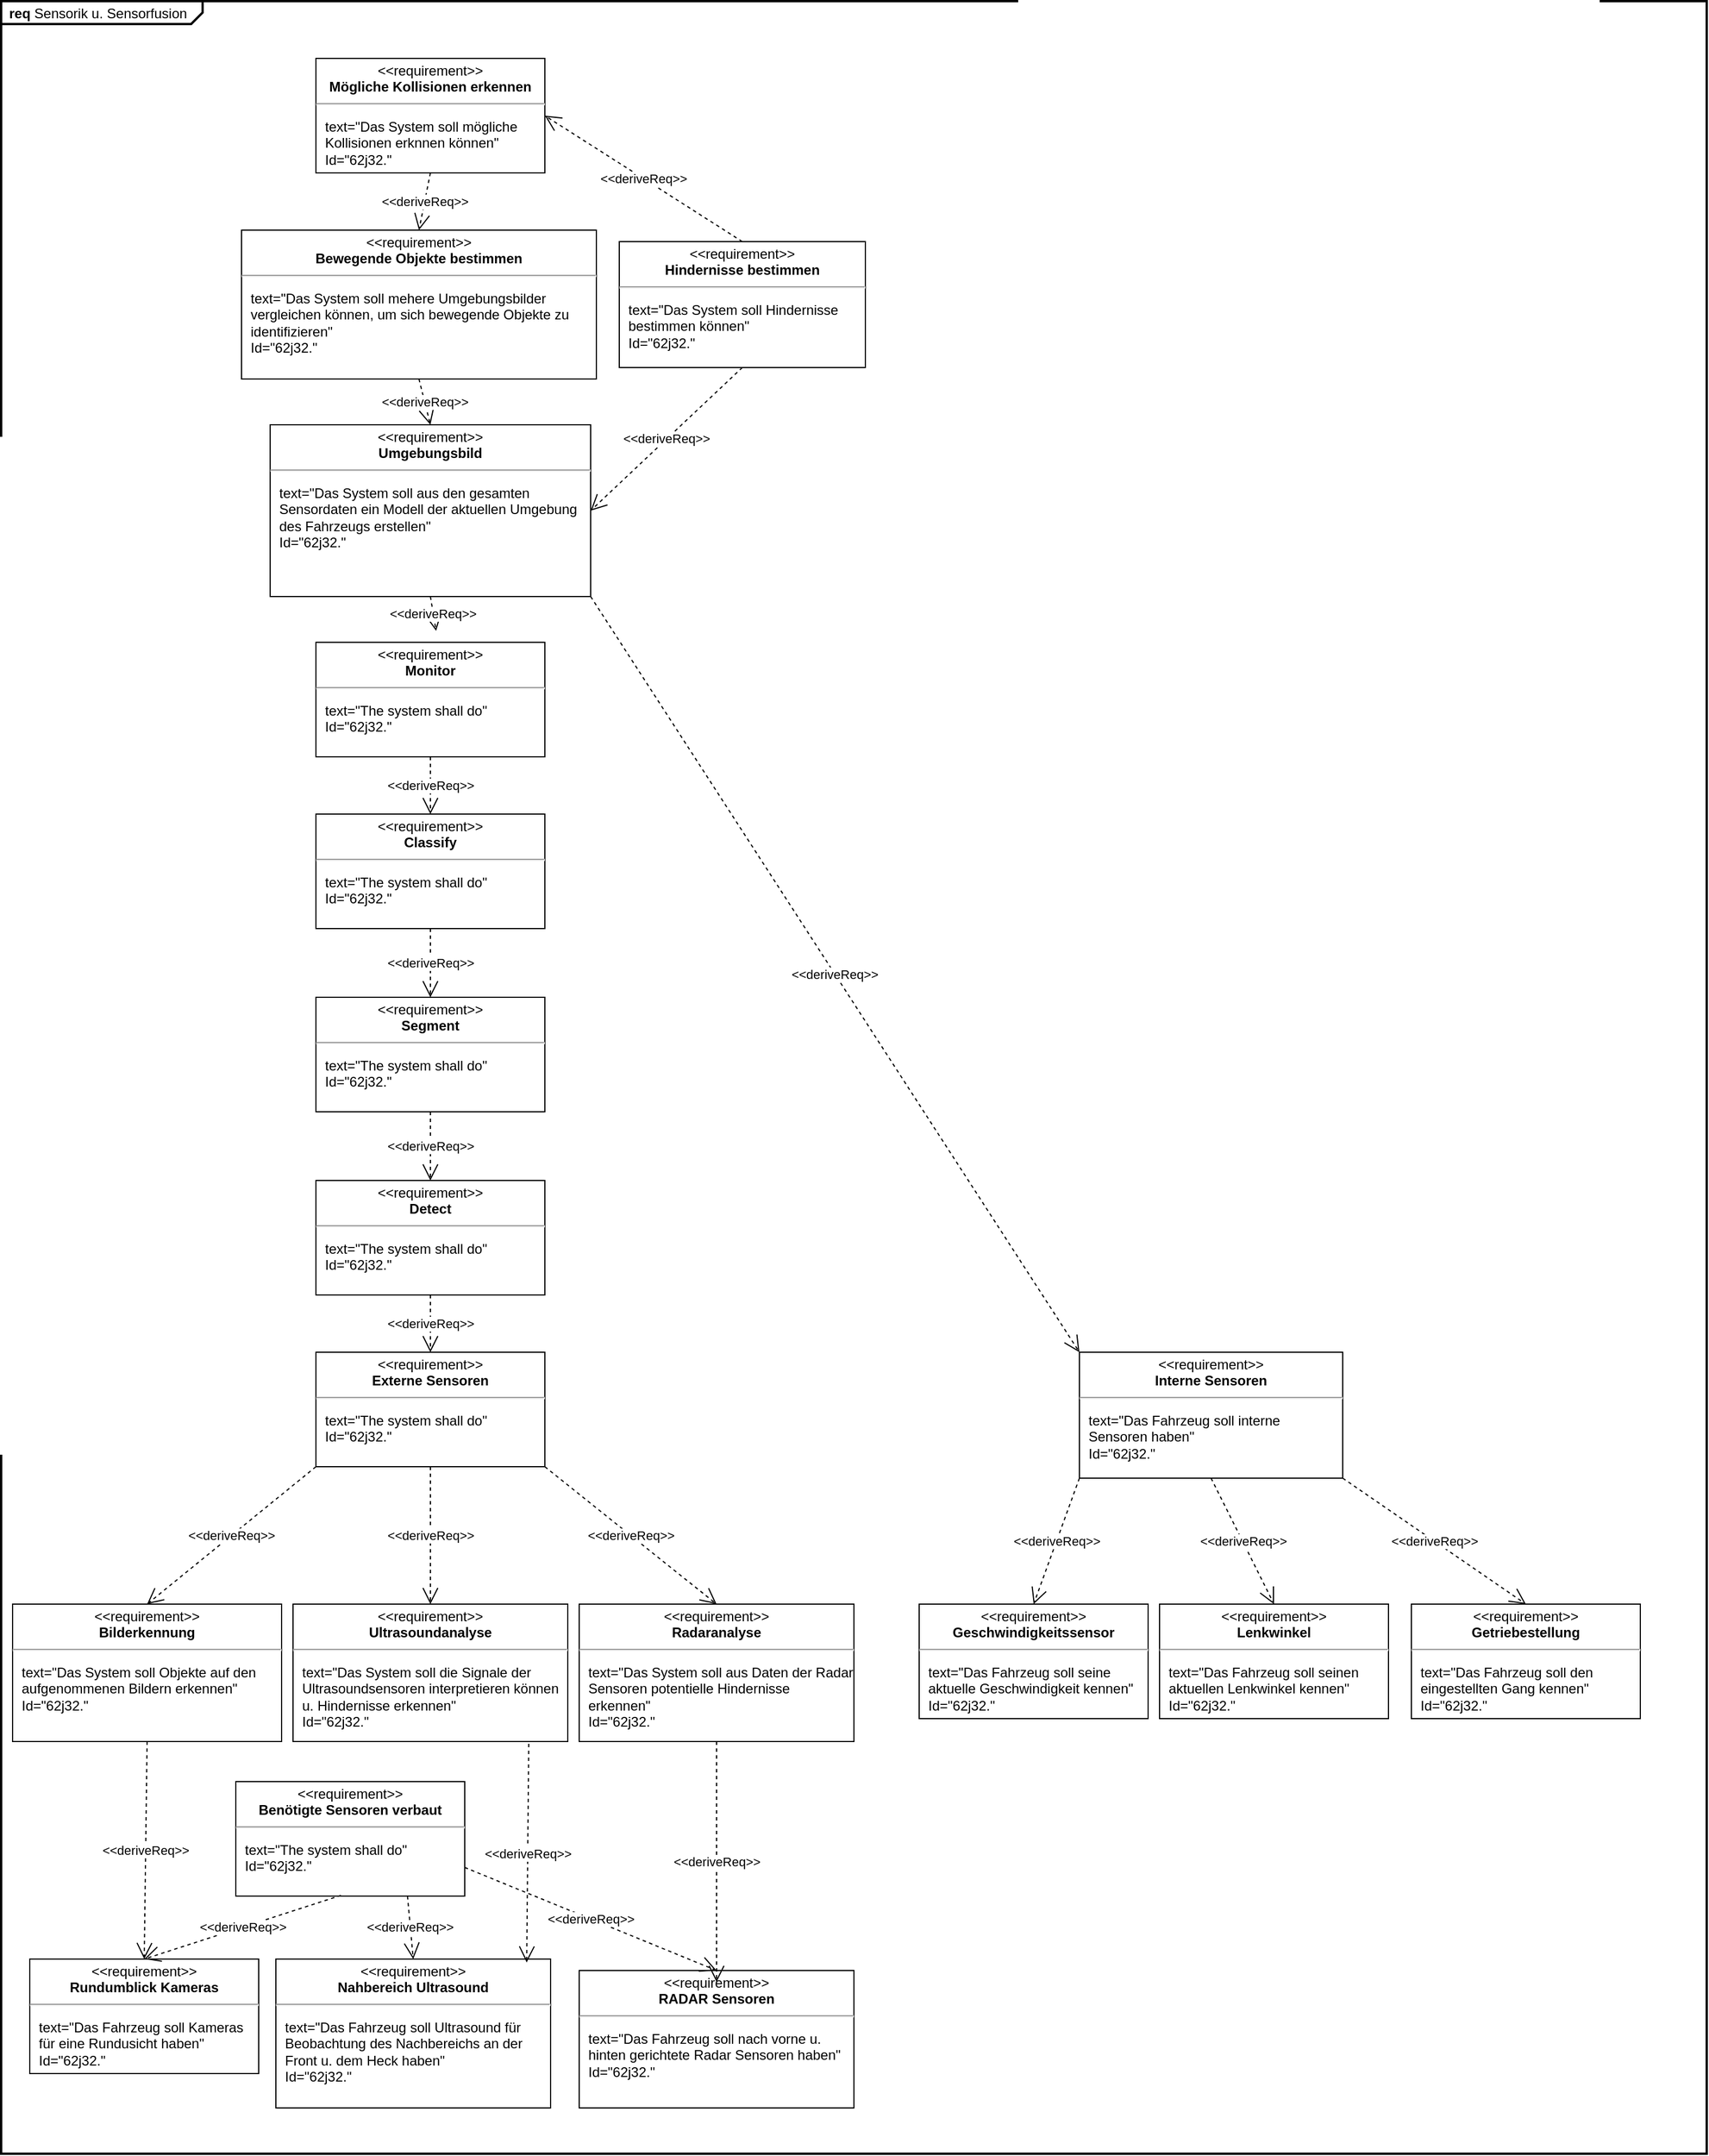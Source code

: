 <mxfile version="22.1.0" type="google">
  <diagram name="Page-1" id="cUt1Z5Ce9xikunBXRKSG">
    <mxGraphModel grid="1" page="1" gridSize="10" guides="1" tooltips="1" connect="1" arrows="1" fold="1" pageScale="1" pageWidth="850" pageHeight="1100" math="0" shadow="0">
      <root>
        <mxCell id="0" />
        <mxCell id="1" parent="0" />
        <mxCell id="ZivWDwuMXYU26zEM_INp-21" value="&lt;p style=&quot;margin:0px;margin-top:4px;margin-left:7px;text-align:left;&quot;&gt;&lt;b&gt;req&lt;/b&gt;  Sensorik u. Sensorfusion&lt;/p&gt;" style="html=1;shape=mxgraph.sysml.package;overflow=fill;labelX=176;strokeWidth=2;align=center;" vertex="1" parent="1">
          <mxGeometry x="40" y="-1070" width="1490" height="1880" as="geometry" />
        </mxCell>
        <mxCell id="ZivWDwuMXYU26zEM_INp-5" value="&lt;p style=&quot;margin:0px;margin-top:4px;text-align:center;&quot;&gt;&amp;lt;&amp;lt;requirement&amp;gt;&amp;gt;&lt;br&gt;&lt;b&gt;Rundumblick Kameras&lt;/b&gt;&lt;/p&gt;&lt;hr&gt;&lt;p&gt;&lt;/p&gt;&lt;p style=&quot;margin:0px;margin-left:8px;text-align:left;&quot;&gt;text=&quot;Das Fahrzeug soll Kameras für eine Rundusicht haben&quot;&lt;br&gt;Id=&quot;62j32.&quot;&lt;/p&gt;" style="shape=rect;overflow=fill;html=1;whiteSpace=wrap;align=center;" vertex="1" parent="1">
          <mxGeometry x="65" y="640" width="200" height="100" as="geometry" />
        </mxCell>
        <mxCell id="ZivWDwuMXYU26zEM_INp-6" value="&lt;p style=&quot;margin:0px;margin-top:4px;text-align:center;&quot;&gt;&amp;lt;&amp;lt;requirement&amp;gt;&amp;gt;&lt;br&gt;&lt;b&gt;Benötigte Sensoren verbaut&lt;/b&gt;&lt;/p&gt;&lt;hr&gt;&lt;p&gt;&lt;/p&gt;&lt;p style=&quot;margin:0px;margin-left:8px;text-align:left;&quot;&gt;text=&quot;The system shall do&quot;&lt;br&gt;Id=&quot;62j32.&quot;&lt;/p&gt;" style="shape=rect;overflow=fill;html=1;whiteSpace=wrap;align=center;" vertex="1" parent="1">
          <mxGeometry x="245" y="485" width="200" height="100" as="geometry" />
        </mxCell>
        <mxCell id="ZivWDwuMXYU26zEM_INp-9" value="&lt;p style=&quot;margin:0px;margin-top:4px;text-align:center;&quot;&gt;&amp;lt;&amp;lt;requirement&amp;gt;&amp;gt;&lt;br&gt;&lt;b&gt;Nahbereich Ultrasound&lt;/b&gt;&lt;/p&gt;&lt;hr&gt;&lt;p&gt;&lt;/p&gt;&lt;p style=&quot;margin:0px;margin-left:8px;text-align:left;&quot;&gt;text=&quot;Das Fahrzeug soll Ultrasound für Beobachtung des Nachbereichs an der Front u. dem Heck haben&quot;&lt;br&gt;Id=&quot;62j32.&quot;&lt;/p&gt;" style="shape=rect;overflow=fill;html=1;whiteSpace=wrap;align=center;" vertex="1" parent="1">
          <mxGeometry x="280" y="640" width="240" height="130" as="geometry" />
        </mxCell>
        <mxCell id="ZivWDwuMXYU26zEM_INp-10" value="&lt;p style=&quot;margin:0px;margin-top:4px;text-align:center;&quot;&gt;&amp;lt;&amp;lt;requirement&amp;gt;&amp;gt;&lt;br&gt;&lt;b&gt;RADAR Sensoren&lt;/b&gt;&lt;/p&gt;&lt;hr&gt;&lt;p&gt;&lt;/p&gt;&lt;p style=&quot;margin:0px;margin-left:8px;text-align:left;&quot;&gt;text=&quot;Das Fahrzeug soll nach vorne u. hinten gerichtete Radar Sensoren haben&quot;&lt;br&gt;Id=&quot;62j32.&quot;&lt;/p&gt;" style="shape=rect;overflow=fill;html=1;whiteSpace=wrap;align=center;" vertex="1" parent="1">
          <mxGeometry x="545" y="650" width="240" height="120" as="geometry" />
        </mxCell>
        <mxCell id="ZivWDwuMXYU26zEM_INp-12" value="&lt;p style=&quot;margin:0px;margin-top:4px;text-align:center;&quot;&gt;&amp;lt;&amp;lt;requirement&amp;gt;&amp;gt;&lt;br&gt;&lt;b&gt;Bilderkennung&lt;/b&gt;&lt;/p&gt;&lt;hr&gt;&lt;p&gt;&lt;/p&gt;&lt;p style=&quot;margin:0px;margin-left:8px;text-align:left;&quot;&gt;text=&quot;Das System soll Objekte auf den aufgenommenen Bildern erkennen&quot;&lt;br&gt;Id=&quot;62j32.&quot;&lt;/p&gt;" style="shape=rect;overflow=fill;html=1;whiteSpace=wrap;align=center;" vertex="1" parent="1">
          <mxGeometry x="50" y="330" width="235" height="120" as="geometry" />
        </mxCell>
        <mxCell id="ZivWDwuMXYU26zEM_INp-13" value="&lt;p style=&quot;margin:0px;margin-top:4px;text-align:center;&quot;&gt;&amp;lt;&amp;lt;requirement&amp;gt;&amp;gt;&lt;br&gt;&lt;b&gt;Radaranalyse&lt;/b&gt;&lt;/p&gt;&lt;hr&gt;&lt;p&gt;&lt;/p&gt;&lt;p style=&quot;margin:0px;margin-left:8px;text-align:left;&quot;&gt;text=&quot;Das System soll aus Daten der Radar Sensoren potentielle Hindernisse erkennen&quot;&lt;br&gt;Id=&quot;62j32.&quot;&lt;/p&gt;" style="shape=rect;overflow=fill;html=1;whiteSpace=wrap;align=center;" vertex="1" parent="1">
          <mxGeometry x="545" y="330" width="240" height="120" as="geometry" />
        </mxCell>
        <mxCell id="ZivWDwuMXYU26zEM_INp-14" value="&lt;p style=&quot;margin:0px;margin-top:4px;text-align:center;&quot;&gt;&amp;lt;&amp;lt;requirement&amp;gt;&amp;gt;&lt;br&gt;&lt;b&gt;Ultrasoundanalyse&lt;/b&gt;&lt;/p&gt;&lt;hr&gt;&lt;p&gt;&lt;/p&gt;&lt;p style=&quot;margin:0px;margin-left:8px;text-align:left;&quot;&gt;text=&quot;Das System soll die Signale der Ultrasoundsensoren interpretieren können u. Hindernisse erkennen&quot;&lt;br&gt;Id=&quot;62j32.&quot;&lt;/p&gt;" style="shape=rect;overflow=fill;html=1;whiteSpace=wrap;align=center;" vertex="1" parent="1">
          <mxGeometry x="295" y="330" width="240" height="120" as="geometry" />
        </mxCell>
        <mxCell id="ZivWDwuMXYU26zEM_INp-16" value="&lt;p style=&quot;margin:0px;margin-top:4px;text-align:center;&quot;&gt;&amp;lt;&amp;lt;requirement&amp;gt;&amp;gt;&lt;br&gt;&lt;b&gt;Umgebungsbild&lt;/b&gt;&lt;/p&gt;&lt;hr&gt;&lt;p&gt;&lt;/p&gt;&lt;p style=&quot;margin:0px;margin-left:8px;text-align:left;&quot;&gt;text=&quot;Das System soll aus den gesamten Sensordaten ein Modell der aktuellen Umgebung des Fahrzeugs erstellen&quot;&lt;br&gt;Id=&quot;62j32.&quot;&lt;/p&gt;" style="shape=rect;overflow=fill;html=1;whiteSpace=wrap;align=center;" vertex="1" parent="1">
          <mxGeometry x="275" y="-700" width="280" height="150" as="geometry" />
        </mxCell>
        <mxCell id="ZivWDwuMXYU26zEM_INp-17" value="&lt;p style=&quot;margin:0px;margin-top:4px;text-align:center;&quot;&gt;&amp;lt;&amp;lt;requirement&amp;gt;&amp;gt;&lt;br&gt;&lt;b&gt;Bewegende Objekte bestimmen&lt;/b&gt;&lt;/p&gt;&lt;hr&gt;&lt;p&gt;&lt;/p&gt;&lt;p style=&quot;margin:0px;margin-left:8px;text-align:left;&quot;&gt;text=&quot;Das System soll mehere Umgebungsbilder vergleichen können, um sich bewegende Objekte zu identifizieren&quot;&lt;br&gt;Id=&quot;62j32.&quot;&lt;/p&gt;" style="shape=rect;overflow=fill;html=1;whiteSpace=wrap;align=center;" vertex="1" parent="1">
          <mxGeometry x="250" y="-870" width="310" height="130" as="geometry" />
        </mxCell>
        <mxCell id="ZivWDwuMXYU26zEM_INp-18" value="&lt;p style=&quot;margin:0px;margin-top:4px;text-align:center;&quot;&gt;&amp;lt;&amp;lt;requirement&amp;gt;&amp;gt;&lt;br&gt;&lt;b&gt;Mögliche Kollisionen erkennen&lt;/b&gt;&lt;/p&gt;&lt;hr&gt;&lt;p&gt;&lt;/p&gt;&lt;p style=&quot;margin:0px;margin-left:8px;text-align:left;&quot;&gt;text=&quot;Das System soll mögliche Kollisionen erknnen können&quot;&lt;br&gt;Id=&quot;62j32.&quot;&lt;/p&gt;" style="shape=rect;overflow=fill;html=1;whiteSpace=wrap;align=center;" vertex="1" parent="1">
          <mxGeometry x="315" y="-1020" width="200" height="100" as="geometry" />
        </mxCell>
        <mxCell id="ZivWDwuMXYU26zEM_INp-24" value="&amp;lt;&amp;lt;deriveReq&amp;gt;&amp;gt;" style="endArrow=open;html=1;edgeStyle=none;endSize=12;dashed=1;rounded=0;exitX=0.459;exitY=0.994;exitDx=0;exitDy=0;exitPerimeter=0;entryX=0.5;entryY=0;entryDx=0;entryDy=0;" edge="1" parent="1" source="ZivWDwuMXYU26zEM_INp-6" target="ZivWDwuMXYU26zEM_INp-5">
          <mxGeometry relative="1" as="geometry">
            <mxPoint x="305" y="820" as="sourcePoint" />
            <mxPoint x="425" y="820" as="targetPoint" />
          </mxGeometry>
        </mxCell>
        <mxCell id="ZivWDwuMXYU26zEM_INp-29" value="&amp;lt;&amp;lt;deriveReq&amp;gt;&amp;gt;" style="endArrow=open;html=1;edgeStyle=none;endSize=12;dashed=1;rounded=0;exitX=0.75;exitY=1;exitDx=0;exitDy=0;entryX=0.5;entryY=0;entryDx=0;entryDy=0;" edge="1" parent="1" source="ZivWDwuMXYU26zEM_INp-6" target="ZivWDwuMXYU26zEM_INp-9">
          <mxGeometry relative="1" as="geometry">
            <mxPoint x="207" y="649" as="sourcePoint" />
            <mxPoint x="205" y="680" as="targetPoint" />
          </mxGeometry>
        </mxCell>
        <mxCell id="ZivWDwuMXYU26zEM_INp-30" value="&amp;lt;&amp;lt;deriveReq&amp;gt;&amp;gt;" style="endArrow=open;html=1;edgeStyle=none;endSize=12;dashed=1;rounded=0;exitX=1;exitY=0.75;exitDx=0;exitDy=0;entryX=0.5;entryY=0;entryDx=0;entryDy=0;" edge="1" parent="1" source="ZivWDwuMXYU26zEM_INp-6" target="ZivWDwuMXYU26zEM_INp-10">
          <mxGeometry relative="1" as="geometry">
            <mxPoint x="217" y="659" as="sourcePoint" />
            <mxPoint x="215" y="690" as="targetPoint" />
          </mxGeometry>
        </mxCell>
        <mxCell id="ZivWDwuMXYU26zEM_INp-31" value="&amp;lt;&amp;lt;deriveReq&amp;gt;&amp;gt;" style="endArrow=open;html=1;edgeStyle=none;endSize=12;dashed=1;rounded=0;exitX=0.5;exitY=1;exitDx=0;exitDy=0;entryX=0.5;entryY=0;entryDx=0;entryDy=0;" edge="1" parent="1" source="ZivWDwuMXYU26zEM_INp-12" target="ZivWDwuMXYU26zEM_INp-5">
          <mxGeometry relative="1" as="geometry">
            <mxPoint x="227" y="669" as="sourcePoint" />
            <mxPoint x="225" y="700" as="targetPoint" />
          </mxGeometry>
        </mxCell>
        <mxCell id="ZivWDwuMXYU26zEM_INp-32" value="&amp;lt;&amp;lt;deriveReq&amp;gt;&amp;gt;" style="endArrow=open;html=1;edgeStyle=none;endSize=12;dashed=1;rounded=0;exitX=0.858;exitY=1.017;exitDx=0;exitDy=0;exitPerimeter=0;entryX=0.913;entryY=0.023;entryDx=0;entryDy=0;entryPerimeter=0;" edge="1" parent="1" source="ZivWDwuMXYU26zEM_INp-14" target="ZivWDwuMXYU26zEM_INp-9">
          <mxGeometry relative="1" as="geometry">
            <mxPoint x="237" y="679" as="sourcePoint" />
            <mxPoint x="235" y="710" as="targetPoint" />
          </mxGeometry>
        </mxCell>
        <mxCell id="ZivWDwuMXYU26zEM_INp-33" value="&amp;lt;&amp;lt;deriveReq&amp;gt;&amp;gt;" style="endArrow=open;html=1;edgeStyle=none;endSize=12;dashed=1;rounded=0;exitX=0.5;exitY=1;exitDx=0;exitDy=0;" edge="1" parent="1" source="ZivWDwuMXYU26zEM_INp-13">
          <mxGeometry relative="1" as="geometry">
            <mxPoint x="247" y="689" as="sourcePoint" />
            <mxPoint x="665" y="660" as="targetPoint" />
          </mxGeometry>
        </mxCell>
        <mxCell id="ZivWDwuMXYU26zEM_INp-34" value="&amp;lt;&amp;lt;deriveReq&amp;gt;&amp;gt;" style="endArrow=open;html=1;edgeStyle=none;endSize=12;dashed=1;rounded=0;exitX=0;exitY=1;exitDx=0;exitDy=0;entryX=0.5;entryY=0;entryDx=0;entryDy=0;" edge="1" parent="1" source="kql1UV2FeJ1EaoSSqhS6-2" target="ZivWDwuMXYU26zEM_INp-12">
          <mxGeometry relative="1" as="geometry">
            <mxPoint x="339.5" y="30" as="sourcePoint" />
            <mxPoint x="262" y="540" as="targetPoint" />
          </mxGeometry>
        </mxCell>
        <mxCell id="ZivWDwuMXYU26zEM_INp-35" value="&amp;lt;&amp;lt;deriveReq&amp;gt;&amp;gt;" style="endArrow=open;html=1;edgeStyle=none;endSize=12;dashed=1;rounded=0;exitX=0.5;exitY=1;exitDx=0;exitDy=0;entryX=0.5;entryY=0;entryDx=0;entryDy=0;" edge="1" parent="1" source="kql1UV2FeJ1EaoSSqhS6-2" target="ZivWDwuMXYU26zEM_INp-14">
          <mxGeometry relative="1" as="geometry">
            <mxPoint x="407" y="30" as="sourcePoint" />
            <mxPoint x="272" y="550" as="targetPoint" />
          </mxGeometry>
        </mxCell>
        <mxCell id="ZivWDwuMXYU26zEM_INp-36" value="&amp;lt;&amp;lt;deriveReq&amp;gt;&amp;gt;" style="endArrow=open;html=1;edgeStyle=none;endSize=12;dashed=1;rounded=0;exitX=1;exitY=1;exitDx=0;exitDy=0;entryX=0.5;entryY=0;entryDx=0;entryDy=0;" edge="1" parent="1" source="kql1UV2FeJ1EaoSSqhS6-2" target="ZivWDwuMXYU26zEM_INp-13">
          <mxGeometry relative="1" as="geometry">
            <mxPoint x="474.5" y="30" as="sourcePoint" />
            <mxPoint x="282" y="560" as="targetPoint" />
          </mxGeometry>
        </mxCell>
        <mxCell id="ZivWDwuMXYU26zEM_INp-37" value="&amp;lt;&amp;lt;deriveReq&amp;gt;&amp;gt;" style="endArrow=open;html=1;edgeStyle=none;endSize=12;dashed=1;rounded=0;exitX=0.5;exitY=1;exitDx=0;exitDy=0;entryX=0.5;entryY=0;entryDx=0;entryDy=0;" edge="1" parent="1" source="ZivWDwuMXYU26zEM_INp-17" target="ZivWDwuMXYU26zEM_INp-16">
          <mxGeometry relative="1" as="geometry">
            <mxPoint x="292" y="-41" as="sourcePoint" />
            <mxPoint x="290" y="-10" as="targetPoint" />
          </mxGeometry>
        </mxCell>
        <mxCell id="ZivWDwuMXYU26zEM_INp-38" value="&amp;lt;&amp;lt;deriveReq&amp;gt;&amp;gt;" style="endArrow=open;html=1;edgeStyle=none;endSize=12;dashed=1;rounded=0;exitX=0.5;exitY=1;exitDx=0;exitDy=0;entryX=0.5;entryY=0;entryDx=0;entryDy=0;" edge="1" parent="1" source="ZivWDwuMXYU26zEM_INp-18" target="ZivWDwuMXYU26zEM_INp-17">
          <mxGeometry relative="1" as="geometry">
            <mxPoint x="640" y="-700" as="sourcePoint" />
            <mxPoint x="740" y="-580" as="targetPoint" />
          </mxGeometry>
        </mxCell>
        <mxCell id="ZivWDwuMXYU26zEM_INp-39" value="&lt;p style=&quot;margin:0px;margin-top:4px;text-align:center;&quot;&gt;&amp;lt;&amp;lt;requirement&amp;gt;&amp;gt;&lt;br&gt;&lt;b&gt;Hindernisse bestimmen&lt;/b&gt;&lt;/p&gt;&lt;hr&gt;&lt;p&gt;&lt;/p&gt;&lt;p style=&quot;margin:0px;margin-left:8px;text-align:left;&quot;&gt;text=&quot;Das System soll Hindernisse bestimmen können&quot;&lt;br&gt;Id=&quot;62j32.&quot;&lt;/p&gt;" style="shape=rect;overflow=fill;html=1;whiteSpace=wrap;align=center;" vertex="1" parent="1">
          <mxGeometry x="580" y="-860" width="215" height="110" as="geometry" />
        </mxCell>
        <mxCell id="ZivWDwuMXYU26zEM_INp-40" value="&amp;lt;&amp;lt;deriveReq&amp;gt;&amp;gt;" style="endArrow=open;html=1;edgeStyle=none;endSize=12;dashed=1;rounded=0;exitX=0.5;exitY=0;exitDx=0;exitDy=0;entryX=1;entryY=0.5;entryDx=0;entryDy=0;" edge="1" parent="1" source="ZivWDwuMXYU26zEM_INp-39" target="ZivWDwuMXYU26zEM_INp-18">
          <mxGeometry relative="1" as="geometry">
            <mxPoint x="425" y="-910" as="sourcePoint" />
            <mxPoint x="425" y="-860" as="targetPoint" />
          </mxGeometry>
        </mxCell>
        <mxCell id="ZivWDwuMXYU26zEM_INp-42" value="&amp;lt;&amp;lt;deriveReq&amp;gt;&amp;gt;" style="endArrow=open;html=1;edgeStyle=none;endSize=12;dashed=1;rounded=0;exitX=0.5;exitY=1;exitDx=0;exitDy=0;entryX=1;entryY=0.5;entryDx=0;entryDy=0;" edge="1" parent="1" source="ZivWDwuMXYU26zEM_INp-39" target="ZivWDwuMXYU26zEM_INp-16">
          <mxGeometry relative="1" as="geometry">
            <mxPoint x="445" y="-890" as="sourcePoint" />
            <mxPoint x="445" y="-840" as="targetPoint" />
          </mxGeometry>
        </mxCell>
        <mxCell id="ZivWDwuMXYU26zEM_INp-43" value="&lt;p style=&quot;margin:0px;margin-top:4px;text-align:center;&quot;&gt;&amp;lt;&amp;lt;requirement&amp;gt;&amp;gt;&lt;br&gt;&lt;b&gt;Getriebestellung&lt;/b&gt;&lt;/p&gt;&lt;hr&gt;&lt;p&gt;&lt;/p&gt;&lt;p style=&quot;margin:0px;margin-left:8px;text-align:left;&quot;&gt;text=&quot;Das Fahrzeug soll den eingestellten Gang kennen&quot;&lt;br&gt;Id=&quot;62j32.&quot;&lt;/p&gt;" style="shape=rect;overflow=fill;html=1;whiteSpace=wrap;align=center;" vertex="1" parent="1">
          <mxGeometry x="1272" y="330" width="200" height="100" as="geometry" />
        </mxCell>
        <mxCell id="ZivWDwuMXYU26zEM_INp-44" value="&lt;p style=&quot;margin:0px;margin-top:4px;text-align:center;&quot;&gt;&amp;lt;&amp;lt;requirement&amp;gt;&amp;gt;&lt;br&gt;&lt;b&gt;Geschwindigkeitssensor&lt;/b&gt;&lt;/p&gt;&lt;hr&gt;&lt;p&gt;&lt;/p&gt;&lt;p style=&quot;margin:0px;margin-left:8px;text-align:left;&quot;&gt;text=&quot;Das Fahrzeug soll seine aktuelle Geschwindigkeit kennen&quot;&lt;br&gt;Id=&quot;62j32.&quot;&lt;/p&gt;" style="shape=rect;overflow=fill;html=1;whiteSpace=wrap;align=center;" vertex="1" parent="1">
          <mxGeometry x="842" y="330" width="200" height="100" as="geometry" />
        </mxCell>
        <mxCell id="ZivWDwuMXYU26zEM_INp-45" value="&lt;p style=&quot;margin:0px;margin-top:4px;text-align:center;&quot;&gt;&amp;lt;&amp;lt;requirement&amp;gt;&amp;gt;&lt;br&gt;&lt;b&gt;Lenkwinkel&lt;/b&gt;&lt;/p&gt;&lt;hr&gt;&lt;p&gt;&lt;/p&gt;&lt;p style=&quot;margin:0px;margin-left:8px;text-align:left;&quot;&gt;text=&quot;Das Fahrzeug soll seinen aktuellen Lenkwinkel kennen&quot;&lt;br&gt;Id=&quot;62j32.&quot;&lt;/p&gt;" style="shape=rect;overflow=fill;html=1;whiteSpace=wrap;align=center;" vertex="1" parent="1">
          <mxGeometry x="1052" y="330" width="200" height="100" as="geometry" />
        </mxCell>
        <mxCell id="ZivWDwuMXYU26zEM_INp-46" value="&lt;p style=&quot;margin:0px;margin-top:4px;text-align:center;&quot;&gt;&amp;lt;&amp;lt;requirement&amp;gt;&amp;gt;&lt;br&gt;&lt;b&gt;Detect&lt;/b&gt;&lt;/p&gt;&lt;hr&gt;&lt;p&gt;&lt;/p&gt;&lt;p style=&quot;margin:0px;margin-left:8px;text-align:left;&quot;&gt;text=&quot;The system shall do&quot;&lt;br&gt;Id=&quot;62j32.&quot;&lt;/p&gt;" style="shape=rect;overflow=fill;html=1;whiteSpace=wrap;align=center;" vertex="1" parent="1">
          <mxGeometry x="315" y="-40" width="200" height="100" as="geometry" />
        </mxCell>
        <mxCell id="ZivWDwuMXYU26zEM_INp-47" value="&lt;p style=&quot;margin:0px;margin-top:4px;text-align:center;&quot;&gt;&amp;lt;&amp;lt;requirement&amp;gt;&amp;gt;&lt;br&gt;&lt;b&gt;Segment&lt;/b&gt;&lt;/p&gt;&lt;hr&gt;&lt;p&gt;&lt;/p&gt;&lt;p style=&quot;margin:0px;margin-left:8px;text-align:left;&quot;&gt;text=&quot;The system shall do&quot;&lt;br&gt;Id=&quot;62j32.&quot;&lt;/p&gt;" style="shape=rect;overflow=fill;html=1;whiteSpace=wrap;align=center;" vertex="1" parent="1">
          <mxGeometry x="315" y="-200" width="200" height="100" as="geometry" />
        </mxCell>
        <mxCell id="ZivWDwuMXYU26zEM_INp-48" value="&lt;p style=&quot;margin:0px;margin-top:4px;text-align:center;&quot;&gt;&amp;lt;&amp;lt;requirement&amp;gt;&amp;gt;&lt;br&gt;&lt;b&gt;Classify&lt;/b&gt;&lt;/p&gt;&lt;hr&gt;&lt;p&gt;&lt;/p&gt;&lt;p style=&quot;margin:0px;margin-left:8px;text-align:left;&quot;&gt;text=&quot;The system shall do&quot;&lt;br&gt;Id=&quot;62j32.&quot;&lt;/p&gt;" style="shape=rect;overflow=fill;html=1;whiteSpace=wrap;align=center;" vertex="1" parent="1">
          <mxGeometry x="315" y="-360" width="200" height="100" as="geometry" />
        </mxCell>
        <mxCell id="ZivWDwuMXYU26zEM_INp-49" value="&lt;p style=&quot;margin:0px;margin-top:4px;text-align:center;&quot;&gt;&amp;lt;&amp;lt;requirement&amp;gt;&amp;gt;&lt;br&gt;&lt;b&gt;Monitor&lt;/b&gt;&lt;/p&gt;&lt;hr&gt;&lt;p&gt;&lt;/p&gt;&lt;p style=&quot;margin:0px;margin-left:8px;text-align:left;&quot;&gt;text=&quot;The system shall do&quot;&lt;br&gt;Id=&quot;62j32.&quot;&lt;/p&gt;" style="shape=rect;overflow=fill;html=1;whiteSpace=wrap;align=center;" vertex="1" parent="1">
          <mxGeometry x="315" y="-510" width="200" height="100" as="geometry" />
        </mxCell>
        <mxCell id="kql1UV2FeJ1EaoSSqhS6-1" value="&lt;p style=&quot;margin:0px;margin-top:4px;text-align:center;&quot;&gt;&amp;lt;&amp;lt;requirement&amp;gt;&amp;gt;&lt;br&gt;&lt;b&gt;Interne Sensoren&lt;/b&gt;&lt;/p&gt;&lt;hr&gt;&lt;p&gt;&lt;/p&gt;&lt;p style=&quot;margin:0px;margin-left:8px;text-align:left;&quot;&gt;text=&quot;Das Fahrzeug soll interne Sensoren haben&quot;&lt;br&gt;Id=&quot;62j32.&quot;&lt;/p&gt;" style="shape=rect;overflow=fill;html=1;whiteSpace=wrap;align=center;" vertex="1" parent="1">
          <mxGeometry x="982" y="110" width="230" height="110" as="geometry" />
        </mxCell>
        <mxCell id="kql1UV2FeJ1EaoSSqhS6-2" value="&lt;p style=&quot;margin:0px;margin-top:4px;text-align:center;&quot;&gt;&amp;lt;&amp;lt;requirement&amp;gt;&amp;gt;&lt;br&gt;&lt;b&gt;Externe Sensoren&lt;/b&gt;&lt;/p&gt;&lt;hr&gt;&lt;p&gt;&lt;/p&gt;&lt;p style=&quot;margin:0px;margin-left:8px;text-align:left;&quot;&gt;text=&quot;The system shall do&quot;&lt;br&gt;Id=&quot;62j32.&quot;&lt;/p&gt;" style="shape=rect;overflow=fill;html=1;whiteSpace=wrap;align=center;" vertex="1" parent="1">
          <mxGeometry x="315" y="110" width="200" height="100" as="geometry" />
        </mxCell>
        <mxCell id="kql1UV2FeJ1EaoSSqhS6-3" value="&amp;lt;&amp;lt;deriveReq&amp;gt;&amp;gt;" style="endArrow=open;html=1;edgeStyle=none;endSize=12;dashed=1;rounded=0;entryX=0.5;entryY=0;entryDx=0;entryDy=0;" edge="1" parent="1" target="kql1UV2FeJ1EaoSSqhS6-2">
          <mxGeometry relative="1" as="geometry">
            <mxPoint x="415" y="60" as="sourcePoint" />
            <mxPoint x="423" y="-240" as="targetPoint" />
          </mxGeometry>
        </mxCell>
        <mxCell id="kql1UV2FeJ1EaoSSqhS6-4" value="&amp;lt;&amp;lt;deriveReq&amp;gt;&amp;gt;" style="endArrow=open;html=1;edgeStyle=none;endSize=12;dashed=1;rounded=0;exitX=0;exitY=1;exitDx=0;exitDy=0;entryX=0.5;entryY=0;entryDx=0;entryDy=0;" edge="1" parent="1" source="kql1UV2FeJ1EaoSSqhS6-1" target="ZivWDwuMXYU26zEM_INp-44">
          <mxGeometry relative="1" as="geometry">
            <mxPoint x="427" y="230" as="sourcePoint" />
            <mxPoint x="435" y="350" as="targetPoint" />
          </mxGeometry>
        </mxCell>
        <mxCell id="kql1UV2FeJ1EaoSSqhS6-5" value="&amp;lt;&amp;lt;deriveReq&amp;gt;&amp;gt;" style="endArrow=open;html=1;edgeStyle=none;endSize=12;dashed=1;rounded=0;exitX=0.5;exitY=1;exitDx=0;exitDy=0;entryX=0.5;entryY=0;entryDx=0;entryDy=0;" edge="1" parent="1" source="kql1UV2FeJ1EaoSSqhS6-1" target="ZivWDwuMXYU26zEM_INp-45">
          <mxGeometry relative="1" as="geometry">
            <mxPoint x="437" y="240" as="sourcePoint" />
            <mxPoint x="445" y="360" as="targetPoint" />
          </mxGeometry>
        </mxCell>
        <mxCell id="kql1UV2FeJ1EaoSSqhS6-6" value="&amp;lt;&amp;lt;deriveReq&amp;gt;&amp;gt;" style="endArrow=open;html=1;edgeStyle=none;endSize=12;dashed=1;rounded=0;exitX=1;exitY=1;exitDx=0;exitDy=0;entryX=0.5;entryY=0;entryDx=0;entryDy=0;" edge="1" parent="1" source="kql1UV2FeJ1EaoSSqhS6-1" target="ZivWDwuMXYU26zEM_INp-43">
          <mxGeometry relative="1" as="geometry">
            <mxPoint x="447" y="250" as="sourcePoint" />
            <mxPoint x="455" y="370" as="targetPoint" />
          </mxGeometry>
        </mxCell>
        <mxCell id="kql1UV2FeJ1EaoSSqhS6-7" value="&amp;lt;&amp;lt;deriveReq&amp;gt;&amp;gt;" style="endArrow=open;html=1;edgeStyle=none;endSize=12;dashed=1;rounded=0;exitX=1;exitY=1;exitDx=0;exitDy=0;entryX=0;entryY=0;entryDx=0;entryDy=0;" edge="1" parent="1" source="ZivWDwuMXYU26zEM_INp-16" target="kql1UV2FeJ1EaoSSqhS6-1">
          <mxGeometry relative="1" as="geometry">
            <mxPoint x="455" y="-320" as="sourcePoint" />
            <mxPoint x="463" y="-200" as="targetPoint" />
          </mxGeometry>
        </mxCell>
        <mxCell id="-LhFyR1HotX3XMiDyxFP-1" value="&amp;lt;&amp;lt;deriveReq&amp;gt;&amp;gt;" style="endArrow=open;html=1;edgeStyle=none;endSize=12;dashed=1;rounded=0;exitX=0.5;exitY=1;exitDx=0;exitDy=0;entryX=0.5;entryY=0;entryDx=0;entryDy=0;" edge="1" parent="1" source="ZivWDwuMXYU26zEM_INp-47" target="ZivWDwuMXYU26zEM_INp-46">
          <mxGeometry relative="1" as="geometry">
            <mxPoint x="-267" y="-10" as="sourcePoint" />
            <mxPoint x="-259" y="110" as="targetPoint" />
          </mxGeometry>
        </mxCell>
        <mxCell id="-LhFyR1HotX3XMiDyxFP-2" value="&amp;lt;&amp;lt;deriveReq&amp;gt;&amp;gt;" style="endArrow=open;html=1;edgeStyle=none;endSize=12;dashed=1;rounded=0;exitX=0.5;exitY=1;exitDx=0;exitDy=0;entryX=0.5;entryY=0;entryDx=0;entryDy=0;" edge="1" parent="1" source="ZivWDwuMXYU26zEM_INp-48" target="ZivWDwuMXYU26zEM_INp-47">
          <mxGeometry relative="1" as="geometry">
            <mxPoint x="-257" as="sourcePoint" />
            <mxPoint x="-249" y="120" as="targetPoint" />
          </mxGeometry>
        </mxCell>
        <mxCell id="-LhFyR1HotX3XMiDyxFP-3" value="&amp;lt;&amp;lt;deriveReq&amp;gt;&amp;gt;" style="endArrow=open;html=1;edgeStyle=none;endSize=12;dashed=1;rounded=0;exitX=0.5;exitY=1;exitDx=0;exitDy=0;entryX=0.5;entryY=0;entryDx=0;entryDy=0;" edge="1" parent="1" source="ZivWDwuMXYU26zEM_INp-49" target="ZivWDwuMXYU26zEM_INp-48">
          <mxGeometry relative="1" as="geometry">
            <mxPoint x="-247" y="10" as="sourcePoint" />
            <mxPoint x="-239" y="130" as="targetPoint" />
          </mxGeometry>
        </mxCell>
        <mxCell id="-LhFyR1HotX3XMiDyxFP-4" value="&amp;lt;&amp;lt;deriveReq&amp;gt;&amp;gt;" style="endArrow=open;html=1;edgeStyle=none;endSize=12;dashed=1;rounded=0;exitX=0.5;exitY=1;exitDx=0;exitDy=0;" edge="1" parent="1" source="ZivWDwuMXYU26zEM_INp-16">
          <mxGeometry relative="1" as="geometry">
            <mxPoint x="435" y="-340" as="sourcePoint" />
            <mxPoint x="420" y="-520" as="targetPoint" />
          </mxGeometry>
        </mxCell>
      </root>
    </mxGraphModel>
  </diagram>
</mxfile>

